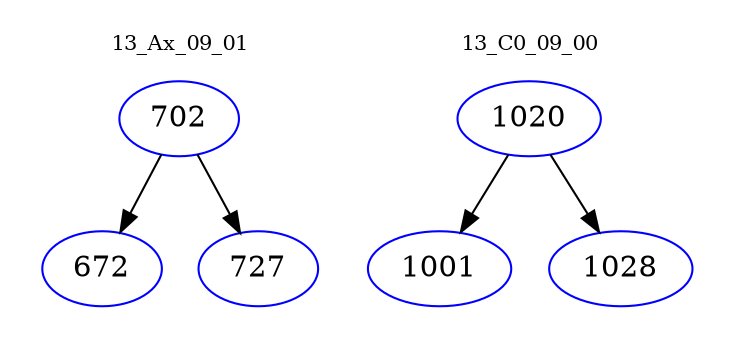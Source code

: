 digraph{
subgraph cluster_0 {
color = white
label = "13_Ax_09_01";
fontsize=10;
T0_702 [label="702", color="blue"]
T0_702 -> T0_672 [color="black"]
T0_672 [label="672", color="blue"]
T0_702 -> T0_727 [color="black"]
T0_727 [label="727", color="blue"]
}
subgraph cluster_1 {
color = white
label = "13_C0_09_00";
fontsize=10;
T1_1020 [label="1020", color="blue"]
T1_1020 -> T1_1001 [color="black"]
T1_1001 [label="1001", color="blue"]
T1_1020 -> T1_1028 [color="black"]
T1_1028 [label="1028", color="blue"]
}
}
